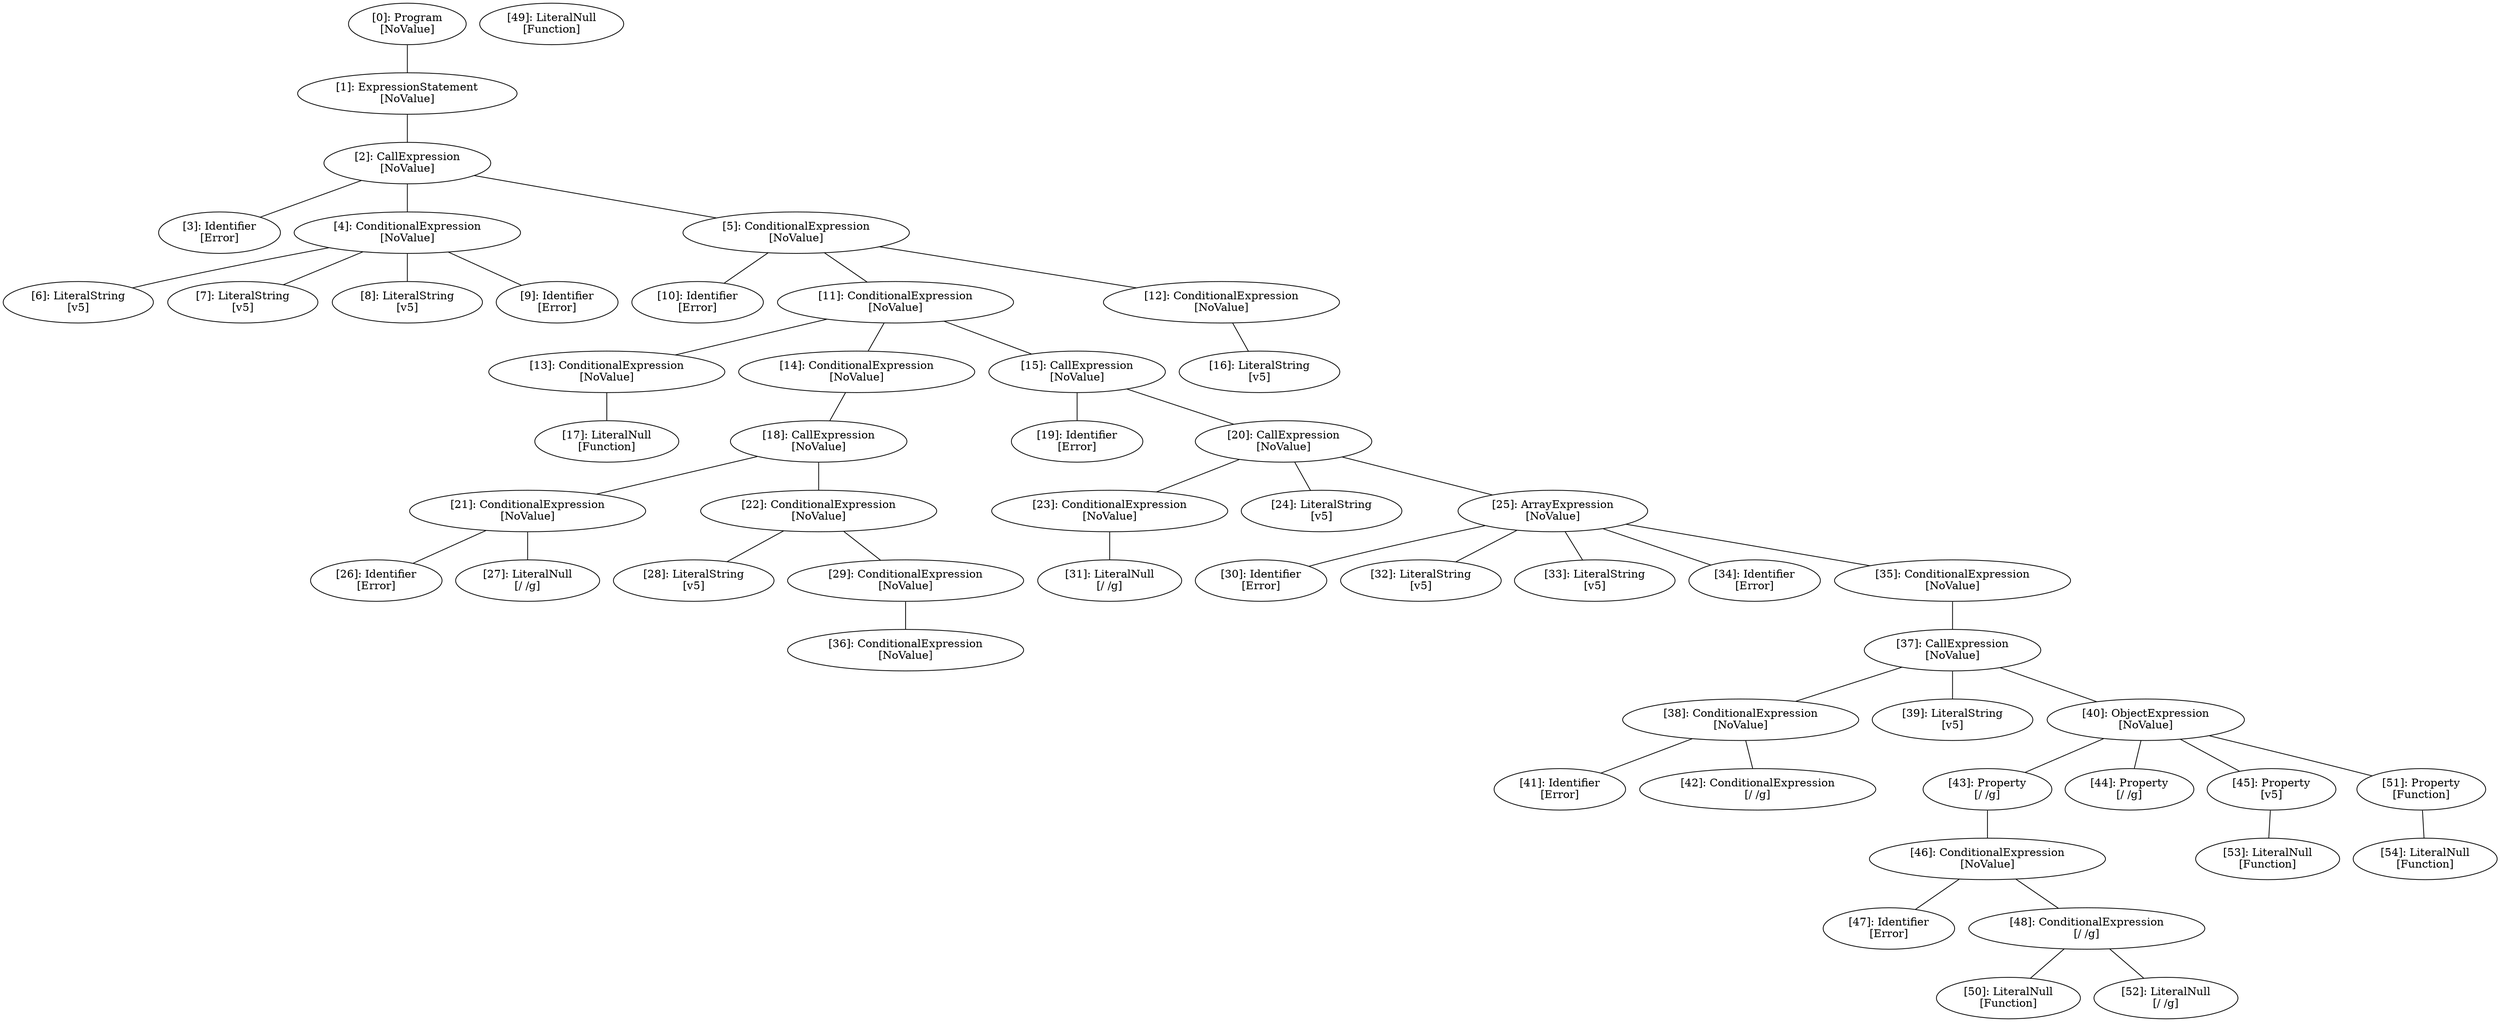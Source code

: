 // Result
graph {
	0 [label="[0]: Program
[NoValue]"]
	1 [label="[1]: ExpressionStatement
[NoValue]"]
	2 [label="[2]: CallExpression
[NoValue]"]
	3 [label="[3]: Identifier
[Error]"]
	4 [label="[4]: ConditionalExpression
[NoValue]"]
	5 [label="[5]: ConditionalExpression
[NoValue]"]
	6 [label="[6]: LiteralString
[v5]"]
	7 [label="[7]: LiteralString
[v5]"]
	8 [label="[8]: LiteralString
[v5]"]
	9 [label="[9]: Identifier
[Error]"]
	10 [label="[10]: Identifier
[Error]"]
	11 [label="[11]: ConditionalExpression
[NoValue]"]
	12 [label="[12]: ConditionalExpression
[NoValue]"]
	13 [label="[13]: ConditionalExpression
[NoValue]"]
	14 [label="[14]: ConditionalExpression
[NoValue]"]
	15 [label="[15]: CallExpression
[NoValue]"]
	16 [label="[16]: LiteralString
[v5]"]
	17 [label="[17]: LiteralNull
[Function]"]
	18 [label="[18]: CallExpression
[NoValue]"]
	19 [label="[19]: Identifier
[Error]"]
	20 [label="[20]: CallExpression
[NoValue]"]
	21 [label="[21]: ConditionalExpression
[NoValue]"]
	22 [label="[22]: ConditionalExpression
[NoValue]"]
	23 [label="[23]: ConditionalExpression
[NoValue]"]
	24 [label="[24]: LiteralString
[v5]"]
	25 [label="[25]: ArrayExpression
[NoValue]"]
	26 [label="[26]: Identifier
[Error]"]
	27 [label="[27]: LiteralNull
[/ /g]"]
	28 [label="[28]: LiteralString
[v5]"]
	29 [label="[29]: ConditionalExpression
[NoValue]"]
	30 [label="[30]: Identifier
[Error]"]
	31 [label="[31]: LiteralNull
[/ /g]"]
	32 [label="[32]: LiteralString
[v5]"]
	33 [label="[33]: LiteralString
[v5]"]
	34 [label="[34]: Identifier
[Error]"]
	35 [label="[35]: ConditionalExpression
[NoValue]"]
	36 [label="[36]: ConditionalExpression
[NoValue]"]
	37 [label="[37]: CallExpression
[NoValue]"]
	38 [label="[38]: ConditionalExpression
[NoValue]"]
	39 [label="[39]: LiteralString
[v5]"]
	40 [label="[40]: ObjectExpression
[NoValue]"]
	41 [label="[41]: Identifier
[Error]"]
	42 [label="[42]: ConditionalExpression
[/ /g]"]
	43 [label="[43]: Property
[/ /g]"]
	44 [label="[44]: Property
[/ /g]"]
	45 [label="[45]: Property
[v5]"]
	46 [label="[46]: ConditionalExpression
[NoValue]"]
	47 [label="[47]: Identifier
[Error]"]
	48 [label="[48]: ConditionalExpression
[/ /g]"]
	49 [label="[49]: LiteralNull
[Function]"]
	50 [label="[50]: LiteralNull
[Function]"]
	51 [label="[51]: Property
[Function]"]
	52 [label="[52]: LiteralNull
[/ /g]"]
	53 [label="[53]: LiteralNull
[Function]"]
	54 [label="[54]: LiteralNull
[Function]"]
	0 -- 1
	1 -- 2
	2 -- 3
	2 -- 4
	2 -- 5
	4 -- 6
	4 -- 7
	4 -- 8
	4 -- 9
	5 -- 10
	5 -- 11
	5 -- 12
	11 -- 13
	11 -- 14
	11 -- 15
	12 -- 16
	13 -- 17
	14 -- 18
	15 -- 19
	15 -- 20
	18 -- 21
	18 -- 22
	20 -- 23
	20 -- 24
	20 -- 25
	21 -- 26
	21 -- 27
	22 -- 28
	22 -- 29
	23 -- 31
	25 -- 30
	25 -- 32
	25 -- 33
	25 -- 34
	25 -- 35
	29 -- 36
	35 -- 37
	37 -- 38
	37 -- 39
	37 -- 40
	38 -- 41
	38 -- 42
	40 -- 43
	40 -- 44
	40 -- 45
	40 -- 51
	43 -- 46
	45 -- 53
	46 -- 47
	46 -- 48
	48 -- 50
	48 -- 52
	51 -- 54
}
